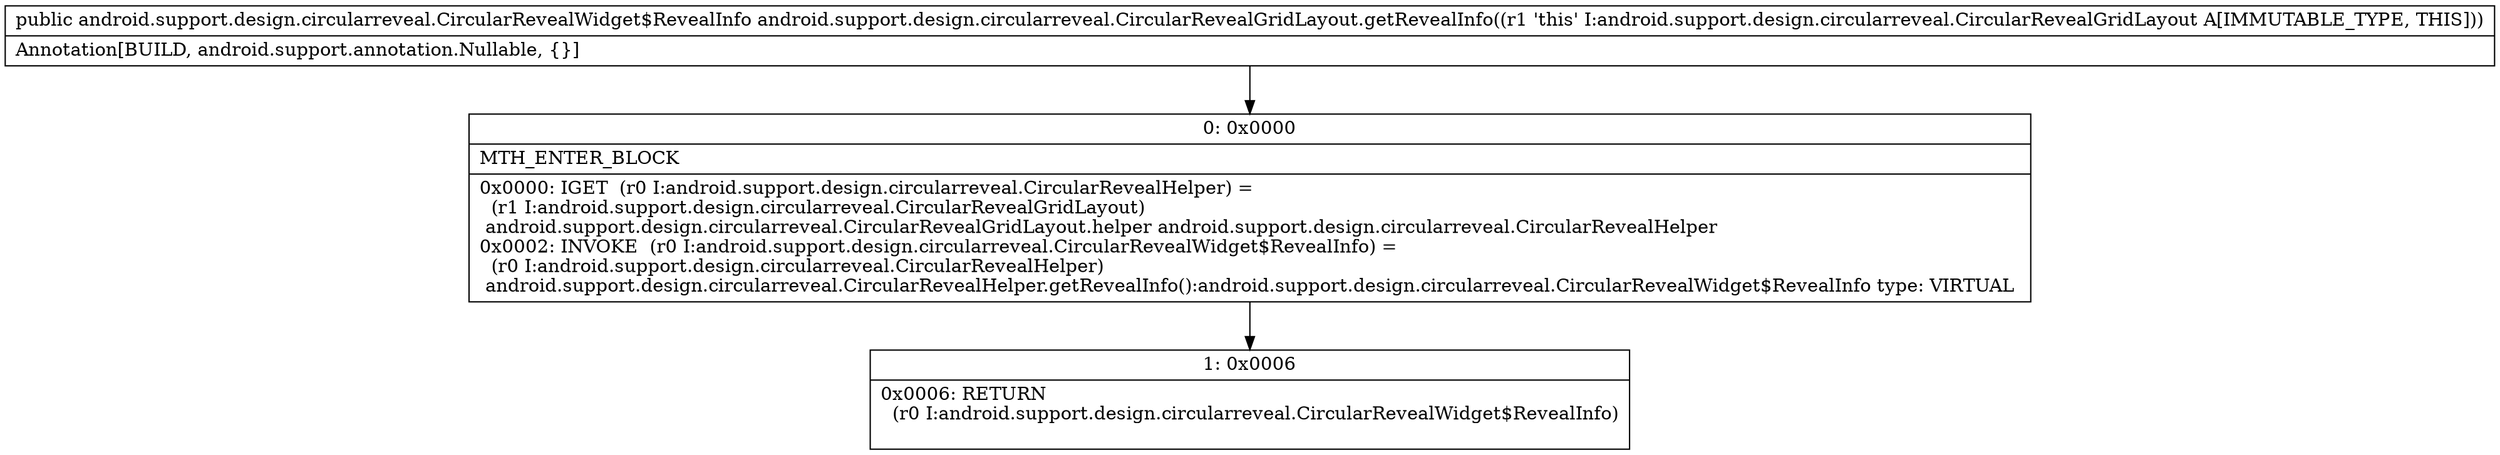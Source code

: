 digraph "CFG forandroid.support.design.circularreveal.CircularRevealGridLayout.getRevealInfo()Landroid\/support\/design\/circularreveal\/CircularRevealWidget$RevealInfo;" {
Node_0 [shape=record,label="{0\:\ 0x0000|MTH_ENTER_BLOCK\l|0x0000: IGET  (r0 I:android.support.design.circularreveal.CircularRevealHelper) = \l  (r1 I:android.support.design.circularreveal.CircularRevealGridLayout)\l android.support.design.circularreveal.CircularRevealGridLayout.helper android.support.design.circularreveal.CircularRevealHelper \l0x0002: INVOKE  (r0 I:android.support.design.circularreveal.CircularRevealWidget$RevealInfo) = \l  (r0 I:android.support.design.circularreveal.CircularRevealHelper)\l android.support.design.circularreveal.CircularRevealHelper.getRevealInfo():android.support.design.circularreveal.CircularRevealWidget$RevealInfo type: VIRTUAL \l}"];
Node_1 [shape=record,label="{1\:\ 0x0006|0x0006: RETURN  \l  (r0 I:android.support.design.circularreveal.CircularRevealWidget$RevealInfo)\l \l}"];
MethodNode[shape=record,label="{public android.support.design.circularreveal.CircularRevealWidget$RevealInfo android.support.design.circularreveal.CircularRevealGridLayout.getRevealInfo((r1 'this' I:android.support.design.circularreveal.CircularRevealGridLayout A[IMMUTABLE_TYPE, THIS]))  | Annotation[BUILD, android.support.annotation.Nullable, \{\}]\l}"];
MethodNode -> Node_0;
Node_0 -> Node_1;
}


